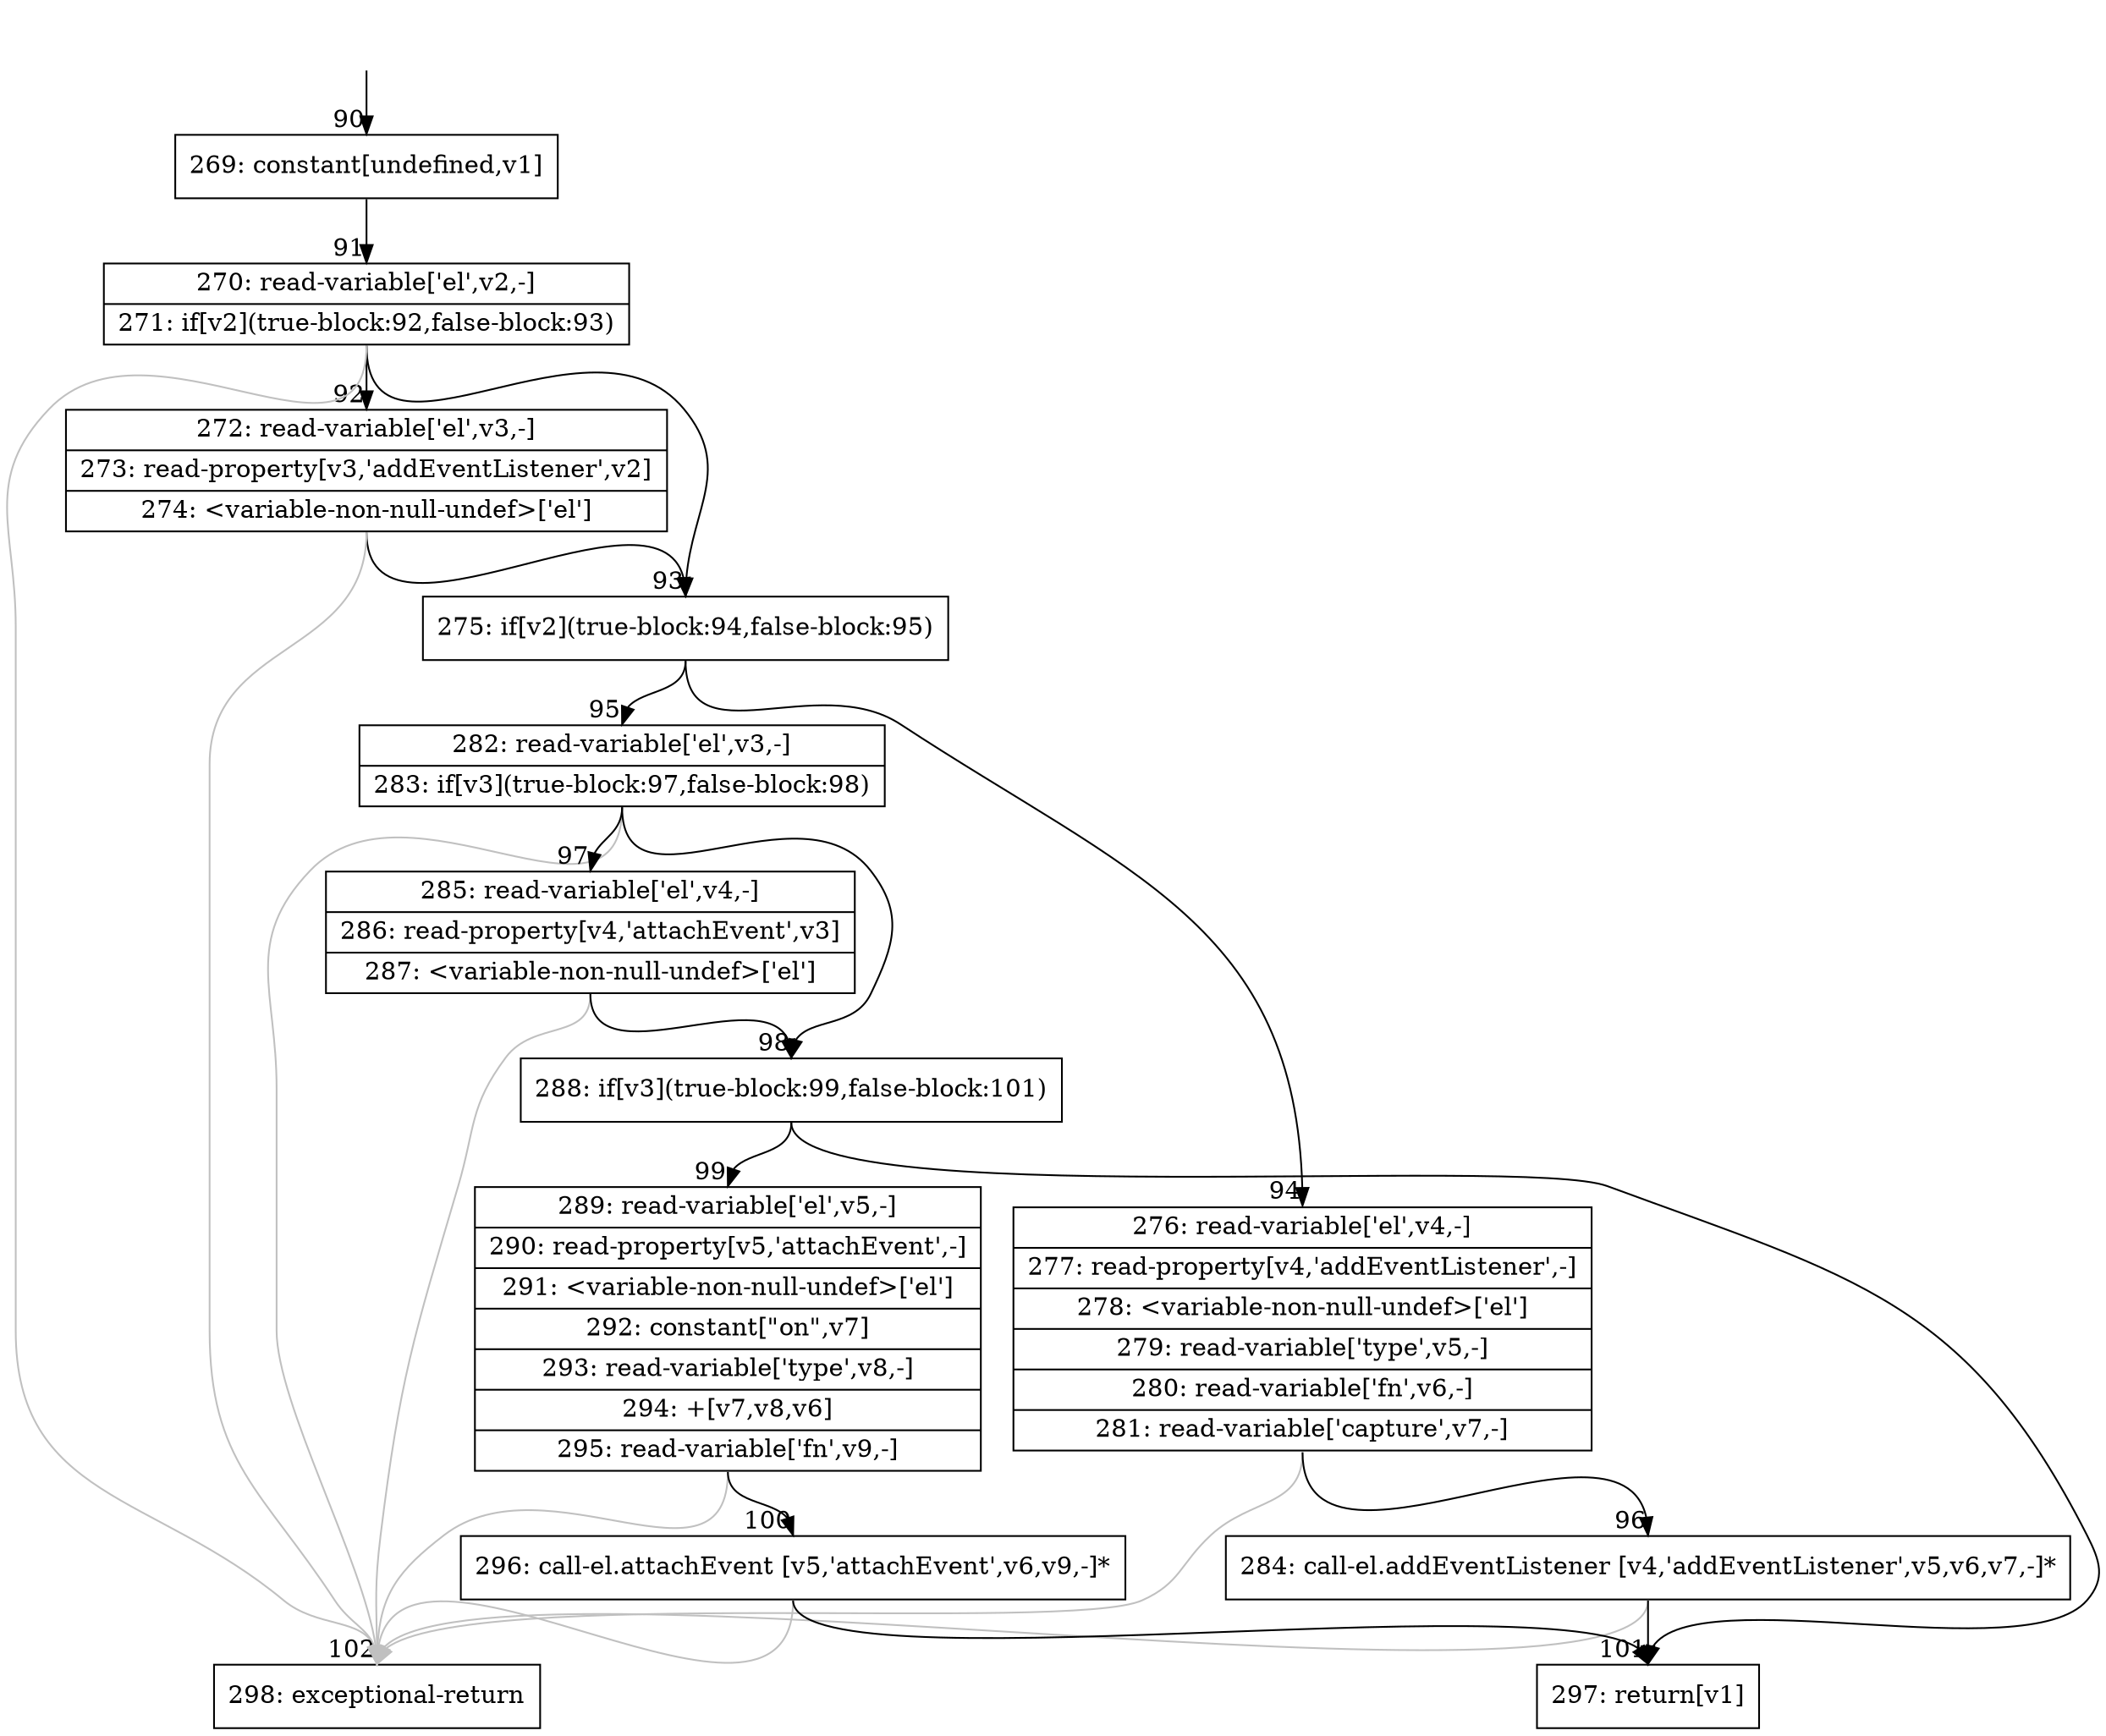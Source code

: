digraph {
rankdir="TD"
BB_entry5[shape=none,label=""];
BB_entry5 -> BB90 [tailport=s, headport=n, headlabel="    90"]
BB90 [shape=record label="{269: constant[undefined,v1]}" ] 
BB90 -> BB91 [tailport=s, headport=n, headlabel="      91"]
BB91 [shape=record label="{270: read-variable['el',v2,-]|271: if[v2](true-block:92,false-block:93)}" ] 
BB91 -> BB93 [tailport=s, headport=n, headlabel="      93"]
BB91 -> BB92 [tailport=s, headport=n, headlabel="      92"]
BB91 -> BB102 [tailport=s, headport=n, color=gray, headlabel="      102"]
BB92 [shape=record label="{272: read-variable['el',v3,-]|273: read-property[v3,'addEventListener',v2]|274: \<variable-non-null-undef\>['el']}" ] 
BB92 -> BB93 [tailport=s, headport=n]
BB92 -> BB102 [tailport=s, headport=n, color=gray]
BB93 [shape=record label="{275: if[v2](true-block:94,false-block:95)}" ] 
BB93 -> BB94 [tailport=s, headport=n, headlabel="      94"]
BB93 -> BB95 [tailport=s, headport=n, headlabel="      95"]
BB94 [shape=record label="{276: read-variable['el',v4,-]|277: read-property[v4,'addEventListener',-]|278: \<variable-non-null-undef\>['el']|279: read-variable['type',v5,-]|280: read-variable['fn',v6,-]|281: read-variable['capture',v7,-]}" ] 
BB94 -> BB96 [tailport=s, headport=n, headlabel="      96"]
BB94 -> BB102 [tailport=s, headport=n, color=gray]
BB95 [shape=record label="{282: read-variable['el',v3,-]|283: if[v3](true-block:97,false-block:98)}" ] 
BB95 -> BB98 [tailport=s, headport=n, headlabel="      98"]
BB95 -> BB97 [tailport=s, headport=n, headlabel="      97"]
BB95 -> BB102 [tailport=s, headport=n, color=gray]
BB96 [shape=record label="{284: call-el.addEventListener [v4,'addEventListener',v5,v6,v7,-]*}" ] 
BB96 -> BB101 [tailport=s, headport=n, headlabel="      101"]
BB96 -> BB102 [tailport=s, headport=n, color=gray]
BB97 [shape=record label="{285: read-variable['el',v4,-]|286: read-property[v4,'attachEvent',v3]|287: \<variable-non-null-undef\>['el']}" ] 
BB97 -> BB98 [tailport=s, headport=n]
BB97 -> BB102 [tailport=s, headport=n, color=gray]
BB98 [shape=record label="{288: if[v3](true-block:99,false-block:101)}" ] 
BB98 -> BB99 [tailport=s, headport=n, headlabel="      99"]
BB98 -> BB101 [tailport=s, headport=n]
BB99 [shape=record label="{289: read-variable['el',v5,-]|290: read-property[v5,'attachEvent',-]|291: \<variable-non-null-undef\>['el']|292: constant[\"on\",v7]|293: read-variable['type',v8,-]|294: +[v7,v8,v6]|295: read-variable['fn',v9,-]}" ] 
BB99 -> BB100 [tailport=s, headport=n, headlabel="      100"]
BB99 -> BB102 [tailport=s, headport=n, color=gray]
BB100 [shape=record label="{296: call-el.attachEvent [v5,'attachEvent',v6,v9,-]*}" ] 
BB100 -> BB101 [tailport=s, headport=n]
BB100 -> BB102 [tailport=s, headport=n, color=gray]
BB101 [shape=record label="{297: return[v1]}" ] 
BB102 [shape=record label="{298: exceptional-return}" ] 
//#$~ 136
}

